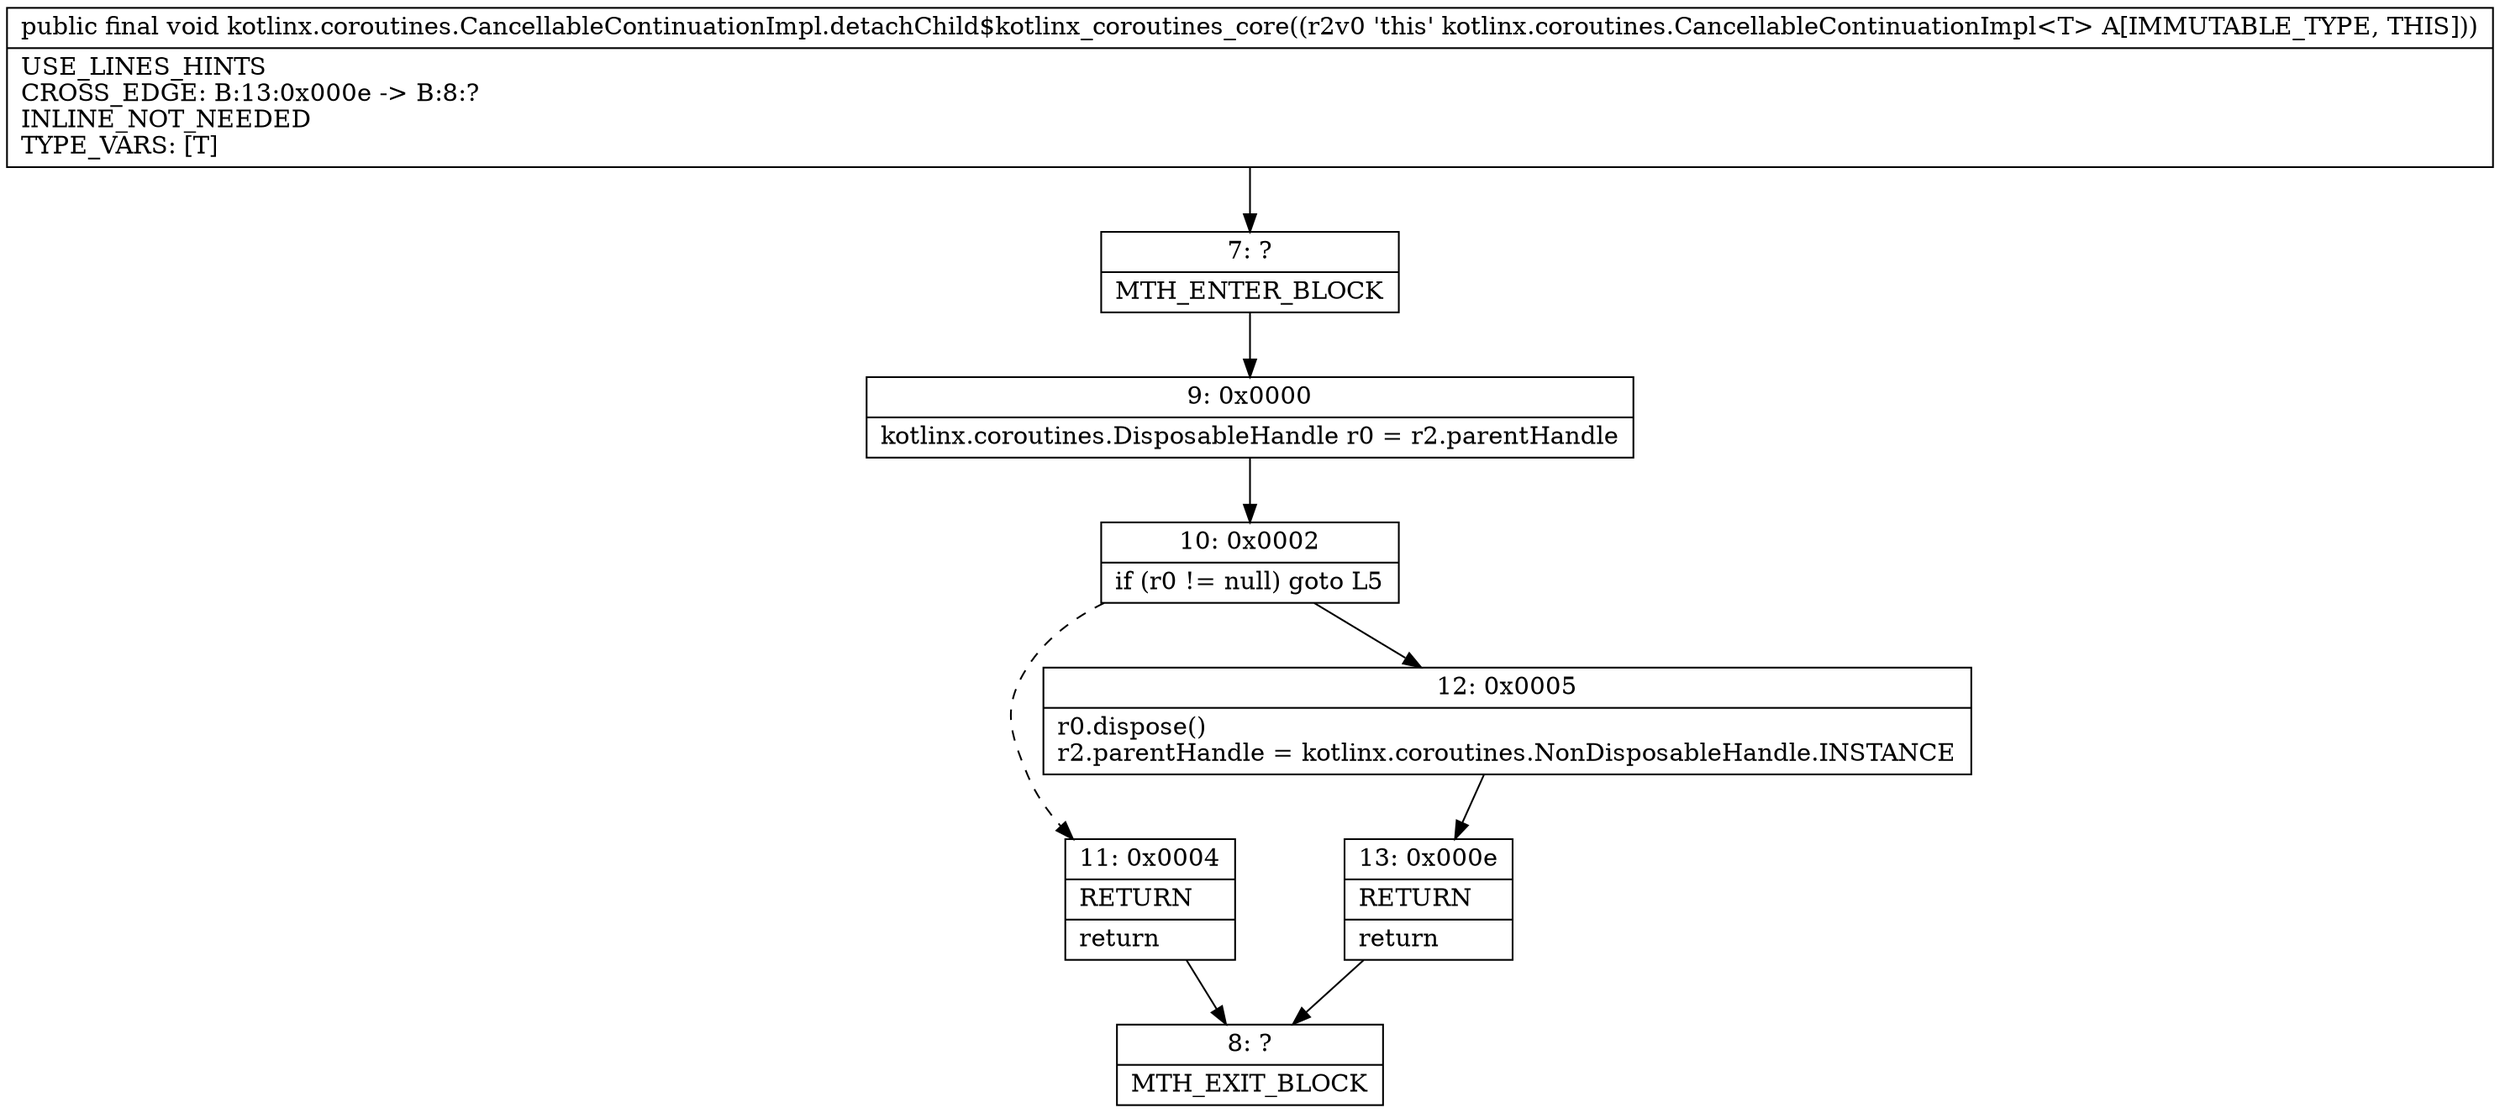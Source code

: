 digraph "CFG forkotlinx.coroutines.CancellableContinuationImpl.detachChild$kotlinx_coroutines_core()V" {
Node_7 [shape=record,label="{7\:\ ?|MTH_ENTER_BLOCK\l}"];
Node_9 [shape=record,label="{9\:\ 0x0000|kotlinx.coroutines.DisposableHandle r0 = r2.parentHandle\l}"];
Node_10 [shape=record,label="{10\:\ 0x0002|if (r0 != null) goto L5\l}"];
Node_11 [shape=record,label="{11\:\ 0x0004|RETURN\l|return\l}"];
Node_8 [shape=record,label="{8\:\ ?|MTH_EXIT_BLOCK\l}"];
Node_12 [shape=record,label="{12\:\ 0x0005|r0.dispose()\lr2.parentHandle = kotlinx.coroutines.NonDisposableHandle.INSTANCE\l}"];
Node_13 [shape=record,label="{13\:\ 0x000e|RETURN\l|return\l}"];
MethodNode[shape=record,label="{public final void kotlinx.coroutines.CancellableContinuationImpl.detachChild$kotlinx_coroutines_core((r2v0 'this' kotlinx.coroutines.CancellableContinuationImpl\<T\> A[IMMUTABLE_TYPE, THIS]))  | USE_LINES_HINTS\lCROSS_EDGE: B:13:0x000e \-\> B:8:?\lINLINE_NOT_NEEDED\lTYPE_VARS: [T]\l}"];
MethodNode -> Node_7;Node_7 -> Node_9;
Node_9 -> Node_10;
Node_10 -> Node_11[style=dashed];
Node_10 -> Node_12;
Node_11 -> Node_8;
Node_12 -> Node_13;
Node_13 -> Node_8;
}

